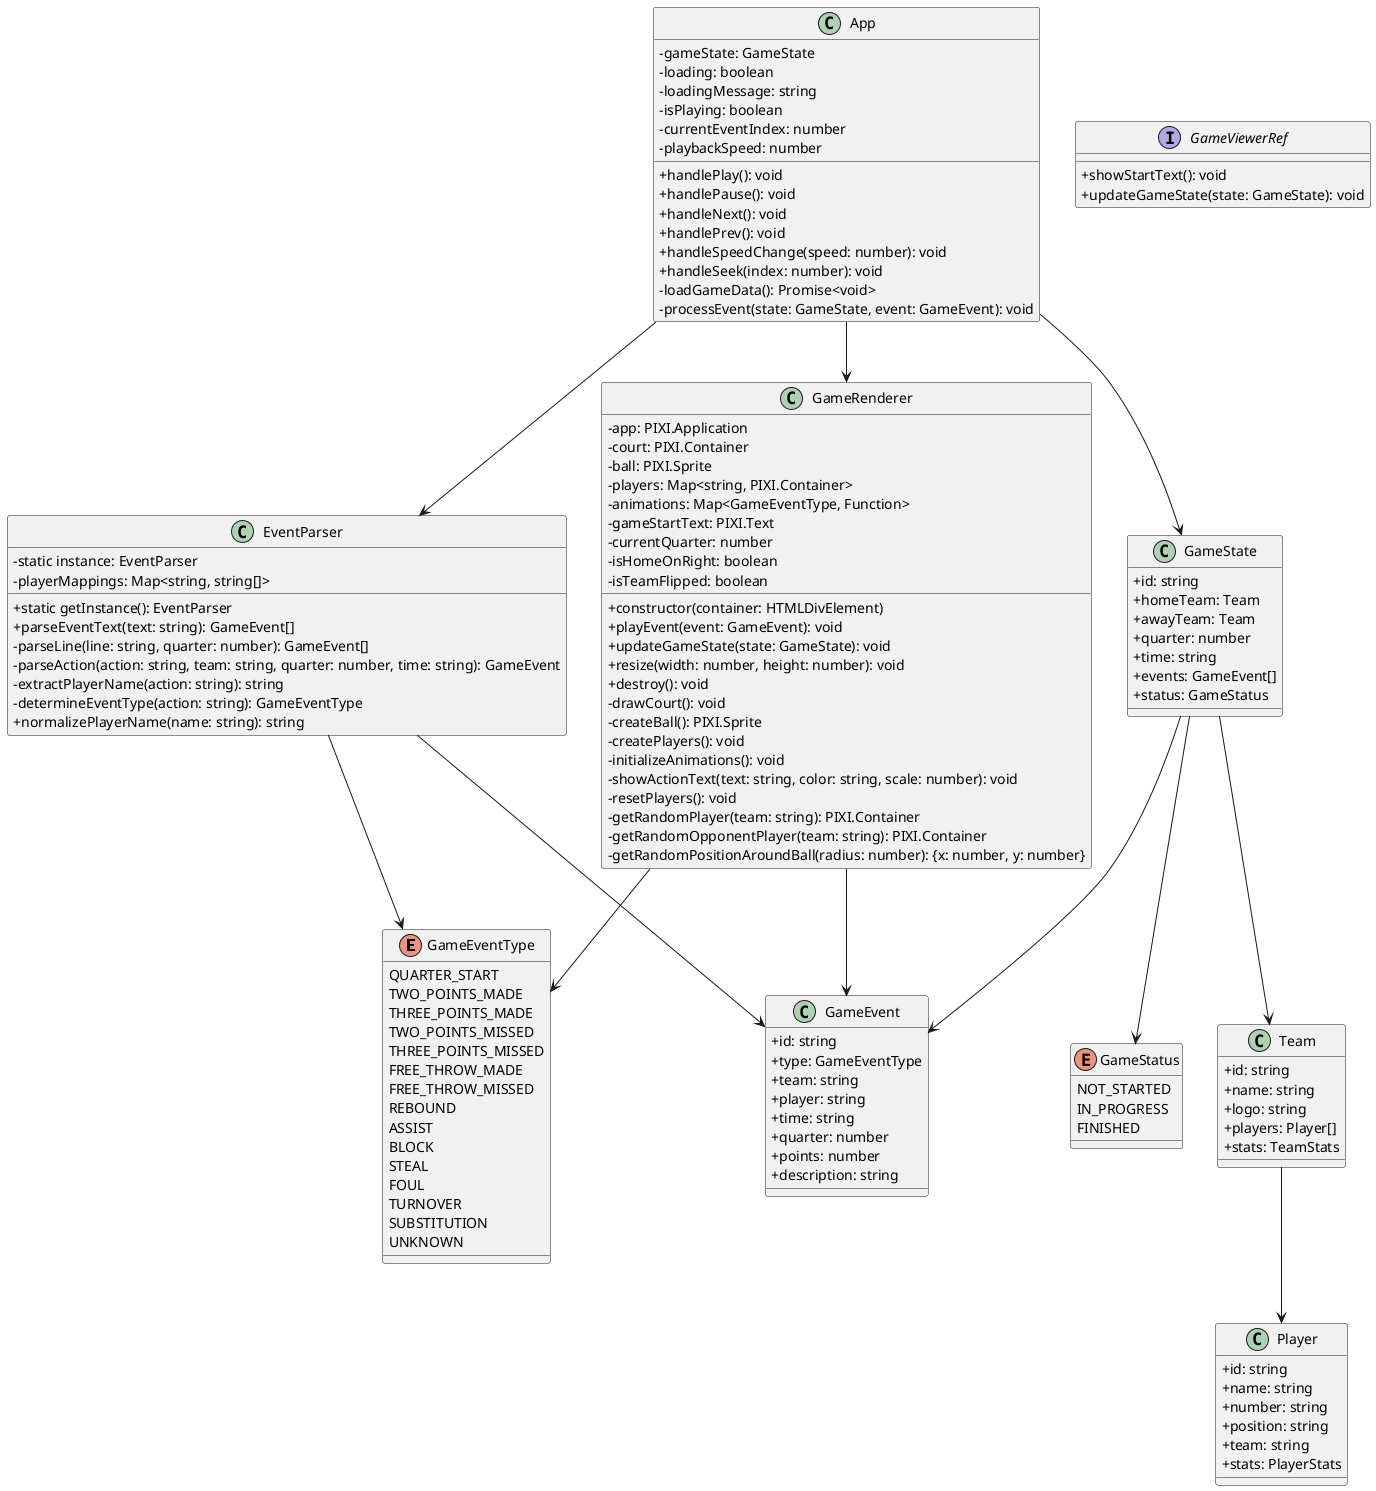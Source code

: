 @startuml
skinparam classAttributeIconSize 0

' 枚举
enum GameEventType {
    QUARTER_START
    TWO_POINTS_MADE
    THREE_POINTS_MADE
    TWO_POINTS_MISSED
    THREE_POINTS_MISSED
    FREE_THROW_MADE
    FREE_THROW_MISSED
    REBOUND
    ASSIST
    BLOCK
    STEAL
    FOUL
    TURNOVER
    SUBSTITUTION
    UNKNOWN
}

enum GameStatus {
    NOT_STARTED
    IN_PROGRESS
    FINISHED
}

' 接口
interface GameViewerRef {
    +showStartText(): void
    +updateGameState(state: GameState): void
}

' 类
class GameRenderer {
    -app: PIXI.Application
    -court: PIXI.Container
    -ball: PIXI.Sprite
    -players: Map<string, PIXI.Container>
    -animations: Map<GameEventType, Function>
    -gameStartText: PIXI.Text
    -currentQuarter: number
    -isHomeOnRight: boolean
    -isTeamFlipped: boolean
    +constructor(container: HTMLDivElement)
    +playEvent(event: GameEvent): void
    +updateGameState(state: GameState): void
    +resize(width: number, height: number): void
    +destroy(): void
    -drawCourt(): void
    -createBall(): PIXI.Sprite
    -createPlayers(): void
    -initializeAnimations(): void
    -showActionText(text: string, color: string, scale: number): void
    -resetPlayers(): void
    -getRandomPlayer(team: string): PIXI.Container
    -getRandomOpponentPlayer(team: string): PIXI.Container
    -getRandomPositionAroundBall(radius: number): {x: number, y: number}
}

class EventParser {
    -static instance: EventParser
    -playerMappings: Map<string, string[]>
    +static getInstance(): EventParser
    +parseEventText(text: string): GameEvent[]
    -parseLine(line: string, quarter: number): GameEvent[]
    -parseAction(action: string, team: string, quarter: number, time: string): GameEvent
    -extractPlayerName(action: string): string
    -determineEventType(action: string): GameEventType
    +normalizePlayerName(name: string): string
}

class App {
    -gameState: GameState
    -loading: boolean
    -loadingMessage: string
    -isPlaying: boolean
    -currentEventIndex: number
    -playbackSpeed: number
    +handlePlay(): void
    +handlePause(): void
    +handleNext(): void
    +handlePrev(): void
    +handleSpeedChange(speed: number): void
    +handleSeek(index: number): void
    -loadGameData(): Promise<void>
    -processEvent(state: GameState, event: GameEvent): void
}

' 数据类型
class GameState {
    +id: string
    +homeTeam: Team
    +awayTeam: Team
    +quarter: number
    +time: string
    +events: GameEvent[]
    +status: GameStatus
}

class Team {
    +id: string
    +name: string
    +logo: string
    +players: Player[]
    +stats: TeamStats
}

class Player {
    +id: string
    +name: string
    +number: string
    +position: string
    +team: string
    +stats: PlayerStats
}

class GameEvent {
    +id: string
    +type: GameEventType
    +team: string
    +player: string
    +time: string
    +quarter: number
    +points: number
    +description: string
}

' 关系
GameRenderer --> GameEvent
GameRenderer --> GameEventType
EventParser --> GameEvent
EventParser --> GameEventType
App --> GameState
App --> GameRenderer
App --> EventParser
GameState --> Team
GameState --> GameEvent
GameState --> GameStatus
Team --> Player

@enduml 